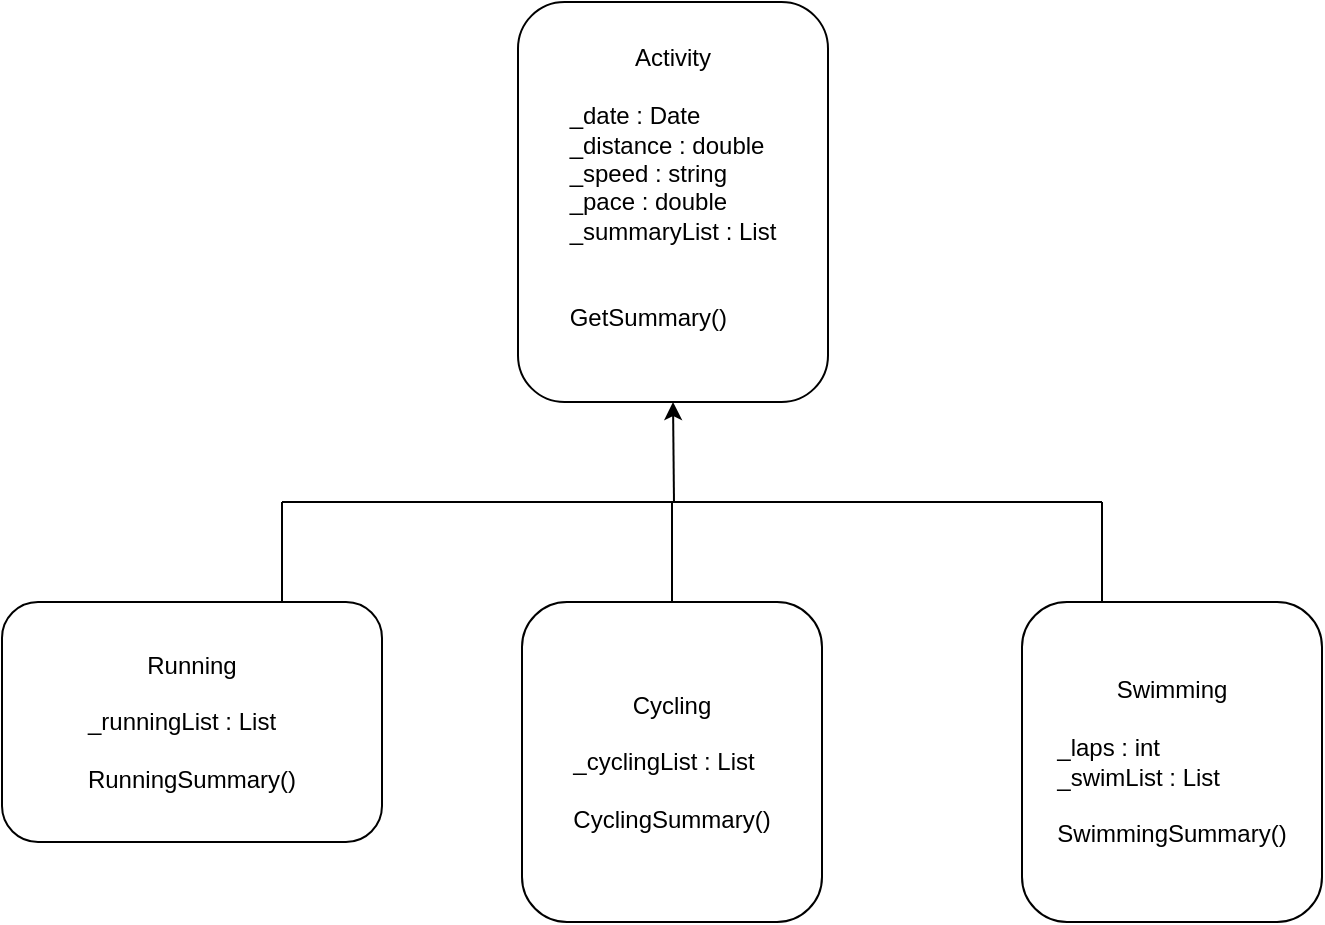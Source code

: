<mxfile>
    <diagram id="iz6pGSYL20rfE0JszmgT" name="Page-1">
        <mxGraphModel dx="870" dy="784" grid="1" gridSize="10" guides="1" tooltips="1" connect="1" arrows="1" fold="1" page="1" pageScale="1" pageWidth="850" pageHeight="1100" math="0" shadow="0">
            <root>
                <mxCell id="0"/>
                <mxCell id="1" parent="0"/>
                <mxCell id="2" value="Activity&lt;br&gt;&lt;br&gt;&lt;div style=&quot;text-align: left;&quot;&gt;_date : Date&lt;/div&gt;&lt;div style=&quot;text-align: left;&quot;&gt;_distance : double&lt;/div&gt;&lt;div style=&quot;text-align: left;&quot;&gt;_speed : string&lt;/div&gt;&lt;div style=&quot;text-align: left;&quot;&gt;_pace : double&lt;/div&gt;&lt;div style=&quot;text-align: left;&quot;&gt;_summaryList : List&lt;/div&gt;&lt;div style=&quot;text-align: left;&quot;&gt;&lt;br&gt;&lt;/div&gt;&lt;div style=&quot;text-align: left;&quot;&gt;&lt;br&gt;&lt;/div&gt;&lt;div style=&quot;text-align: left;&quot;&gt;&lt;span style=&quot;background-color: initial;&quot;&gt;GetSummary()&lt;/span&gt;&lt;/div&gt;&lt;div style=&quot;text-align: left;&quot;&gt;&lt;br&gt;&lt;/div&gt;" style="rounded=1;whiteSpace=wrap;html=1;" parent="1" vertex="1">
                    <mxGeometry x="338" y="100" width="155" height="200" as="geometry"/>
                </mxCell>
                <mxCell id="3" value="Running&lt;br&gt;&lt;div style=&quot;text-align: left;&quot;&gt;&lt;br&gt;&lt;/div&gt;&lt;div style=&quot;text-align: left;&quot;&gt;&lt;span style=&quot;background-color: initial;&quot;&gt;_runningList : List&lt;/span&gt;&lt;/div&gt;&lt;div style=&quot;text-align: left;&quot;&gt;&lt;br&gt;&lt;/div&gt;&lt;div style=&quot;text-align: left;&quot;&gt;&lt;span style=&quot;background-color: initial;&quot;&gt;RunningSummary()&lt;/span&gt;&lt;/div&gt;" style="rounded=1;whiteSpace=wrap;html=1;" parent="1" vertex="1">
                    <mxGeometry x="80" y="400" width="190" height="120" as="geometry"/>
                </mxCell>
                <mxCell id="4" value="Swimming&lt;br&gt;&lt;br&gt;&lt;div style=&quot;text-align: left;&quot;&gt;&lt;span style=&quot;background-color: initial;&quot;&gt;_laps : int&lt;/span&gt;&lt;/div&gt;&lt;div style=&quot;text-align: left;&quot;&gt;&lt;span style=&quot;background-color: initial;&quot;&gt;_swimList : List&lt;/span&gt;&lt;/div&gt;&lt;div style=&quot;text-align: left;&quot;&gt;&lt;br&gt;&lt;/div&gt;&lt;div style=&quot;text-align: left;&quot;&gt;SwimmingSummary()&lt;/div&gt;" style="rounded=1;whiteSpace=wrap;html=1;" parent="1" vertex="1">
                    <mxGeometry x="590" y="400" width="150" height="160" as="geometry"/>
                </mxCell>
                <mxCell id="11" value="" style="endArrow=none;html=1;" parent="1" edge="1">
                    <mxGeometry width="50" height="50" relative="1" as="geometry">
                        <mxPoint x="220" y="400" as="sourcePoint"/>
                        <mxPoint x="220" y="350" as="targetPoint"/>
                    </mxGeometry>
                </mxCell>
                <mxCell id="12" value="" style="endArrow=none;html=1;" parent="1" edge="1">
                    <mxGeometry width="50" height="50" relative="1" as="geometry">
                        <mxPoint x="630" y="400" as="sourcePoint"/>
                        <mxPoint x="630" y="350" as="targetPoint"/>
                    </mxGeometry>
                </mxCell>
                <mxCell id="13" value="" style="endArrow=none;html=1;" parent="1" edge="1">
                    <mxGeometry width="50" height="50" relative="1" as="geometry">
                        <mxPoint x="220" y="350" as="sourcePoint"/>
                        <mxPoint x="630" y="350" as="targetPoint"/>
                    </mxGeometry>
                </mxCell>
                <mxCell id="15" value="" style="endArrow=classic;html=1;entryX=0.5;entryY=1;entryDx=0;entryDy=0;" parent="1" target="2" edge="1">
                    <mxGeometry width="50" height="50" relative="1" as="geometry">
                        <mxPoint x="416" y="350" as="sourcePoint"/>
                        <mxPoint x="450" y="330" as="targetPoint"/>
                    </mxGeometry>
                </mxCell>
                <mxCell id="16" value="Cycling&lt;br&gt;&lt;br&gt;&lt;div style=&quot;text-align: left;&quot;&gt;&lt;span style=&quot;background-color: initial;&quot;&gt;_cyclingList : List&lt;/span&gt;&lt;/div&gt;&lt;div style=&quot;text-align: left;&quot;&gt;&lt;span style=&quot;background-color: initial;&quot;&gt;&lt;br&gt;&lt;/span&gt;&lt;/div&gt;&lt;div style=&quot;text-align: left;&quot;&gt;CyclingSummary()&lt;/div&gt;" style="rounded=1;whiteSpace=wrap;html=1;align=center;" parent="1" vertex="1">
                    <mxGeometry x="340" y="400" width="150" height="160" as="geometry"/>
                </mxCell>
                <mxCell id="20" value="" style="endArrow=none;html=1;exitX=0.5;exitY=0;exitDx=0;exitDy=0;" parent="1" source="16" edge="1">
                    <mxGeometry width="50" height="50" relative="1" as="geometry">
                        <mxPoint x="365" y="400" as="sourcePoint"/>
                        <mxPoint x="415" y="350" as="targetPoint"/>
                    </mxGeometry>
                </mxCell>
            </root>
        </mxGraphModel>
    </diagram>
</mxfile>